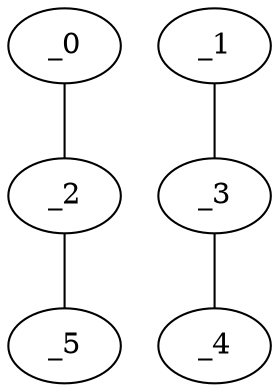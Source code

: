 graph KP1_0106 {
	_0	 [x="0.65956",
		y="2.8079"];
	_2	 [x="0.73",
		y="0.64"];
	_0 -- _2;
	_1	 [x="1.83415",
		y="2.81787"];
	_3	 [x="0.528412",
		y="1.81316"];
	_1 -- _3;
	_5	 [x="0.55211",
		y="2.29425"];
	_2 -- _5;
	_4	 [x="1.91606",
		y="0.522918"];
	_3 -- _4;
}
